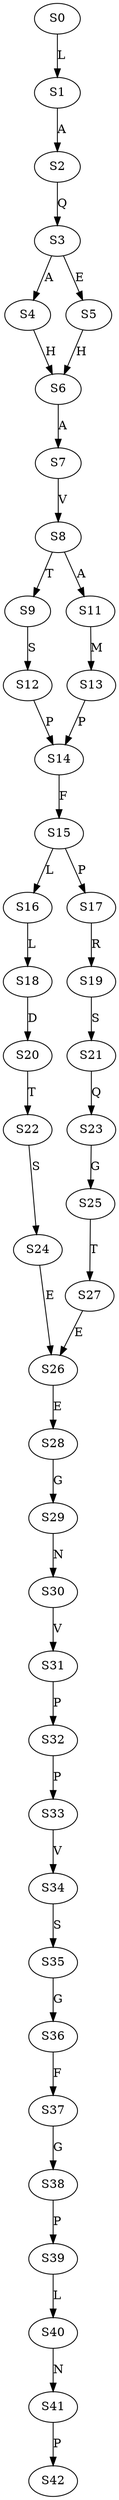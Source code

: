 strict digraph  {
	S0 -> S1 [ label = L ];
	S1 -> S2 [ label = A ];
	S2 -> S3 [ label = Q ];
	S3 -> S4 [ label = A ];
	S3 -> S5 [ label = E ];
	S4 -> S6 [ label = H ];
	S5 -> S6 [ label = H ];
	S6 -> S7 [ label = A ];
	S7 -> S8 [ label = V ];
	S8 -> S9 [ label = T ];
	S8 -> S11 [ label = A ];
	S9 -> S12 [ label = S ];
	S11 -> S13 [ label = M ];
	S12 -> S14 [ label = P ];
	S13 -> S14 [ label = P ];
	S14 -> S15 [ label = F ];
	S15 -> S16 [ label = L ];
	S15 -> S17 [ label = P ];
	S16 -> S18 [ label = L ];
	S17 -> S19 [ label = R ];
	S18 -> S20 [ label = D ];
	S19 -> S21 [ label = S ];
	S20 -> S22 [ label = T ];
	S21 -> S23 [ label = Q ];
	S22 -> S24 [ label = S ];
	S23 -> S25 [ label = G ];
	S24 -> S26 [ label = E ];
	S25 -> S27 [ label = T ];
	S26 -> S28 [ label = E ];
	S27 -> S26 [ label = E ];
	S28 -> S29 [ label = G ];
	S29 -> S30 [ label = N ];
	S30 -> S31 [ label = V ];
	S31 -> S32 [ label = P ];
	S32 -> S33 [ label = P ];
	S33 -> S34 [ label = V ];
	S34 -> S35 [ label = S ];
	S35 -> S36 [ label = G ];
	S36 -> S37 [ label = F ];
	S37 -> S38 [ label = G ];
	S38 -> S39 [ label = P ];
	S39 -> S40 [ label = L ];
	S40 -> S41 [ label = N ];
	S41 -> S42 [ label = P ];
}
